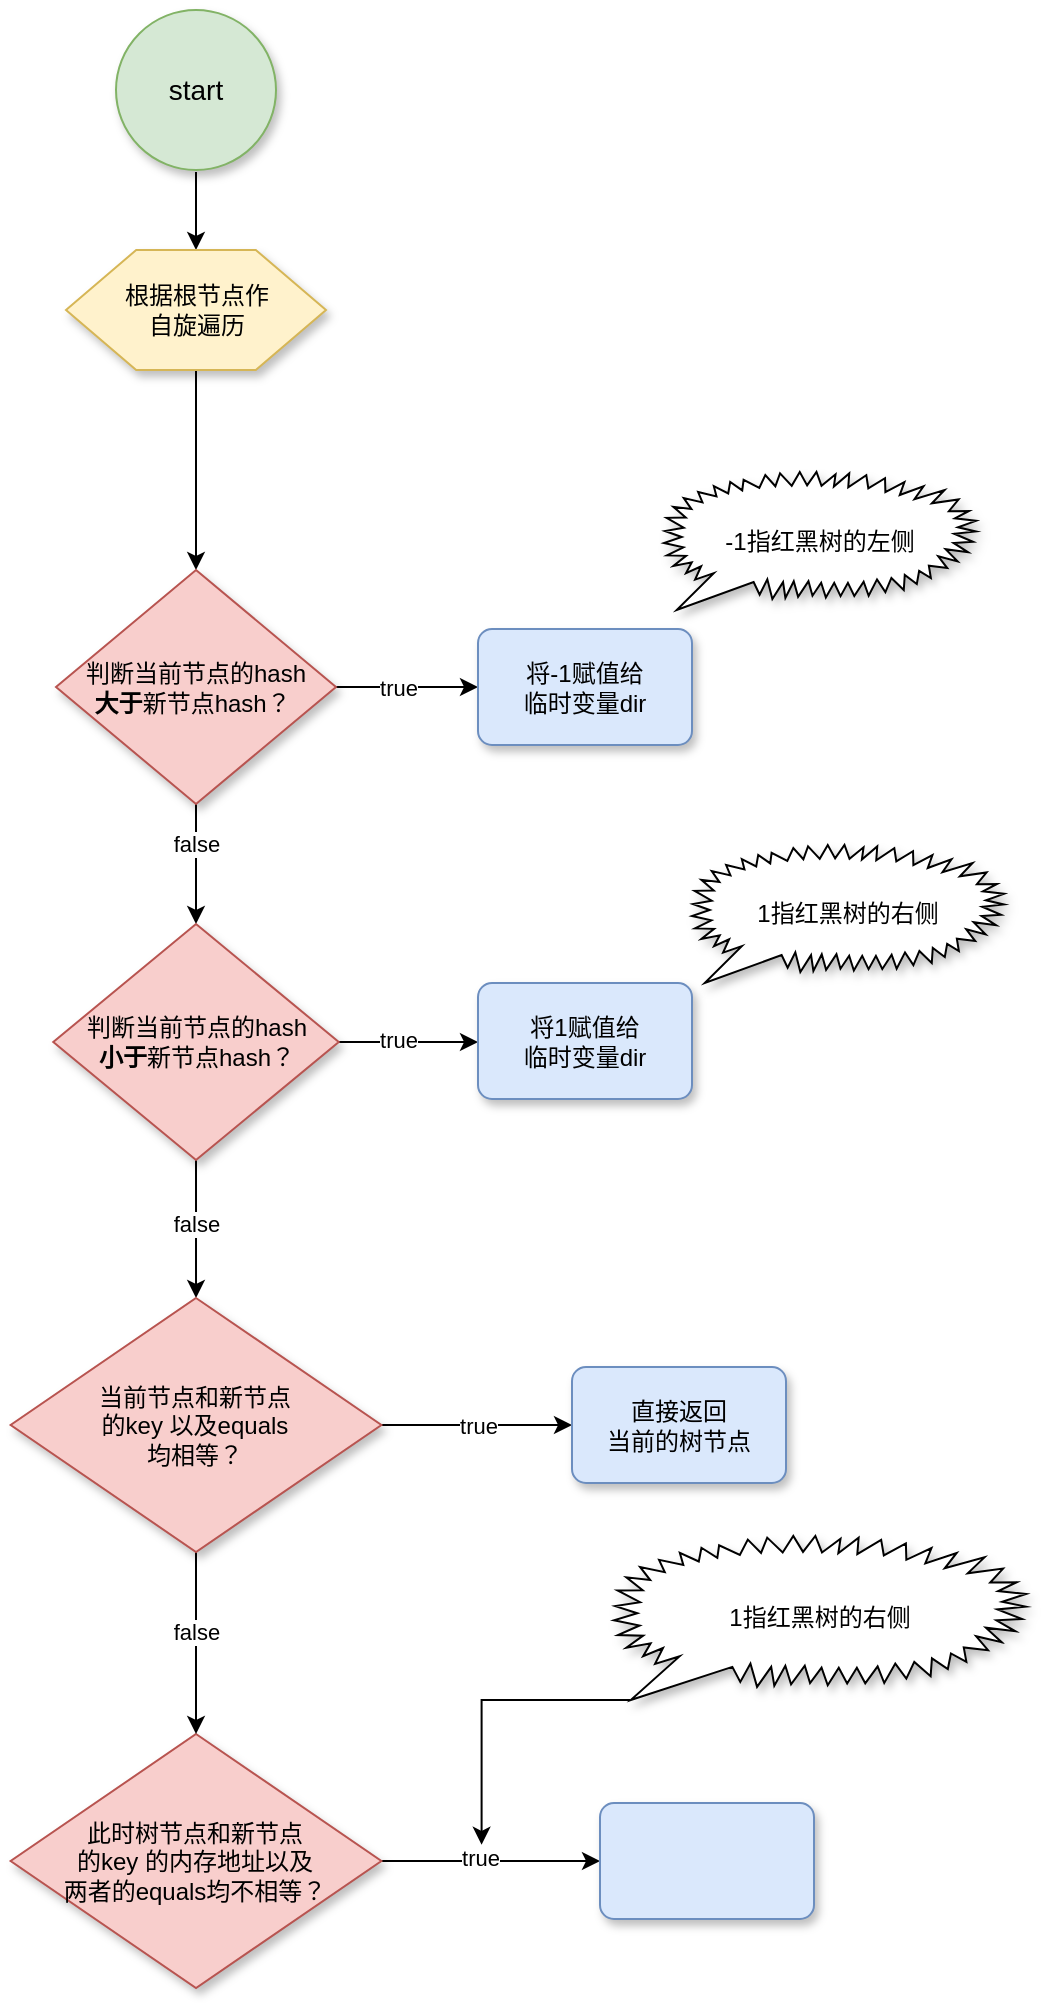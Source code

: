 <mxfile version="16.0.3" type="github">
  <diagram id="zdUhX8Ku0VIpOmGv64NR" name="第 1 页">
    <mxGraphModel dx="1038" dy="579" grid="0" gridSize="10" guides="1" tooltips="1" connect="1" arrows="1" fold="1" page="0" pageScale="1" pageWidth="827" pageHeight="1169" math="0" shadow="0">
      <root>
        <mxCell id="0" />
        <mxCell id="1" parent="0" />
        <mxCell id="jCqdZaaTeLMqU4wdfYjT-1" value="" style="edgeStyle=orthogonalEdgeStyle;rounded=0;orthogonalLoop=1;jettySize=auto;html=1;fontSize=12;fontColor=#000000;strokeColor=#000000;" edge="1" parent="1" source="jCqdZaaTeLMqU4wdfYjT-2" target="jCqdZaaTeLMqU4wdfYjT-4">
          <mxGeometry relative="1" as="geometry" />
        </mxCell>
        <mxCell id="jCqdZaaTeLMqU4wdfYjT-2" value="start" style="strokeWidth=1;html=1;shape=mxgraph.flowchart.start_2;whiteSpace=wrap;labelBorderColor=none;strokeColor=#82b366;perimeterSpacing=1;fillColor=#d5e8d4;shadow=1;fontSize=14;" vertex="1" parent="1">
          <mxGeometry x="400" y="40" width="80" height="80" as="geometry" />
        </mxCell>
        <mxCell id="jCqdZaaTeLMqU4wdfYjT-3" value="" style="edgeStyle=orthogonalEdgeStyle;rounded=0;orthogonalLoop=1;jettySize=auto;html=1;" edge="1" parent="1" source="jCqdZaaTeLMqU4wdfYjT-4" target="jCqdZaaTeLMqU4wdfYjT-14">
          <mxGeometry relative="1" as="geometry" />
        </mxCell>
        <mxCell id="jCqdZaaTeLMqU4wdfYjT-4" value="根据根节点作&lt;br&gt;自旋遍历" style="verticalLabelPosition=middle;verticalAlign=middle;html=1;shape=hexagon;perimeter=hexagonPerimeter2;arcSize=6;size=0.27;shadow=1;labelBorderColor=none;fontSize=12;strokeColor=#d6b656;strokeWidth=1;labelPosition=center;align=center;fillColor=#fff2cc;" vertex="1" parent="1">
          <mxGeometry x="375" y="160" width="130" height="60" as="geometry" />
        </mxCell>
        <mxCell id="jCqdZaaTeLMqU4wdfYjT-10" style="edgeStyle=orthogonalEdgeStyle;rounded=0;orthogonalLoop=1;jettySize=auto;html=1;exitX=1;exitY=0.5;exitDx=0;exitDy=0;exitPerimeter=0;entryX=0;entryY=0.5;entryDx=0;entryDy=0;" edge="1" parent="1" source="jCqdZaaTeLMqU4wdfYjT-14" target="jCqdZaaTeLMqU4wdfYjT-16">
          <mxGeometry relative="1" as="geometry" />
        </mxCell>
        <mxCell id="jCqdZaaTeLMqU4wdfYjT-11" value="true" style="edgeLabel;html=1;align=center;verticalAlign=middle;resizable=0;points=[];" vertex="1" connectable="0" parent="jCqdZaaTeLMqU4wdfYjT-10">
          <mxGeometry x="0.306" relative="1" as="geometry">
            <mxPoint x="-16" as="offset" />
          </mxGeometry>
        </mxCell>
        <mxCell id="jCqdZaaTeLMqU4wdfYjT-12" value="" style="edgeStyle=orthogonalEdgeStyle;rounded=0;orthogonalLoop=1;jettySize=auto;html=1;" edge="1" parent="1" source="jCqdZaaTeLMqU4wdfYjT-14" target="jCqdZaaTeLMqU4wdfYjT-21">
          <mxGeometry relative="1" as="geometry" />
        </mxCell>
        <mxCell id="jCqdZaaTeLMqU4wdfYjT-13" value="false" style="edgeLabel;html=1;align=center;verticalAlign=middle;resizable=0;points=[];" vertex="1" connectable="0" parent="jCqdZaaTeLMqU4wdfYjT-12">
          <mxGeometry x="0.283" y="-2" relative="1" as="geometry">
            <mxPoint x="2" y="-19" as="offset" />
          </mxGeometry>
        </mxCell>
        <mxCell id="jCqdZaaTeLMqU4wdfYjT-14" value="判断当前节点的hash&lt;br&gt;&lt;b&gt;大于&lt;/b&gt;新节点hash？&lt;span style=&quot;white-space: pre&quot;&gt;	&lt;/span&gt;" style="strokeWidth=1;html=1;shape=mxgraph.flowchart.decision;whiteSpace=wrap;fillColor=#f8cecc;strokeColor=#b85450;shadow=1;" vertex="1" parent="1">
          <mxGeometry x="370" y="320" width="140" height="117" as="geometry" />
        </mxCell>
        <mxCell id="jCqdZaaTeLMqU4wdfYjT-16" value="将-1赋值给&lt;br&gt;临时变量dir" style="rounded=1;whiteSpace=wrap;html=1;absoluteArcSize=1;arcSize=14;strokeWidth=1;fillColor=#dae8fc;strokeColor=#6c8ebf;shadow=1;" vertex="1" parent="1">
          <mxGeometry x="581" y="349.5" width="107" height="58" as="geometry" />
        </mxCell>
        <mxCell id="jCqdZaaTeLMqU4wdfYjT-62" style="edgeStyle=orthogonalEdgeStyle;rounded=0;orthogonalLoop=1;jettySize=auto;html=1;exitX=1;exitY=0.5;exitDx=0;exitDy=0;exitPerimeter=0;" edge="1" parent="1" source="jCqdZaaTeLMqU4wdfYjT-21" target="jCqdZaaTeLMqU4wdfYjT-61">
          <mxGeometry relative="1" as="geometry">
            <Array as="points">
              <mxPoint x="529" y="556" />
              <mxPoint x="529" y="556" />
            </Array>
          </mxGeometry>
        </mxCell>
        <mxCell id="jCqdZaaTeLMqU4wdfYjT-63" value="true" style="edgeLabel;html=1;align=center;verticalAlign=middle;resizable=0;points=[];" vertex="1" connectable="0" parent="jCqdZaaTeLMqU4wdfYjT-62">
          <mxGeometry x="0.69" y="1" relative="1" as="geometry">
            <mxPoint x="-30" as="offset" />
          </mxGeometry>
        </mxCell>
        <mxCell id="jCqdZaaTeLMqU4wdfYjT-74" style="edgeStyle=orthogonalEdgeStyle;rounded=0;orthogonalLoop=1;jettySize=auto;html=1;exitX=0.5;exitY=1;exitDx=0;exitDy=0;exitPerimeter=0;entryX=0.5;entryY=0;entryDx=0;entryDy=0;entryPerimeter=0;" edge="1" parent="1" source="jCqdZaaTeLMqU4wdfYjT-21" target="jCqdZaaTeLMqU4wdfYjT-73">
          <mxGeometry relative="1" as="geometry" />
        </mxCell>
        <mxCell id="jCqdZaaTeLMqU4wdfYjT-21" value="判断当前节点的hash&lt;br&gt;&lt;b&gt;小于&lt;/b&gt;新节点hash？&lt;span&gt;	&lt;/span&gt;" style="strokeWidth=1;html=1;shape=mxgraph.flowchart.decision;whiteSpace=wrap;fillColor=#f8cecc;strokeColor=#b85450;shadow=1;" vertex="1" parent="1">
          <mxGeometry x="368.63" y="497" width="142.75" height="118" as="geometry" />
        </mxCell>
        <mxCell id="jCqdZaaTeLMqU4wdfYjT-59" value="-1指红黑树的左侧" style="whiteSpace=wrap;html=1;shape=mxgraph.basic.loud_callout;strokeWidth=1;flipH=0;shadow=1;" vertex="1" parent="1">
          <mxGeometry x="674" y="271" width="156" height="69" as="geometry" />
        </mxCell>
        <mxCell id="jCqdZaaTeLMqU4wdfYjT-61" value="将1赋值给&lt;br&gt;临时变量dir" style="rounded=1;whiteSpace=wrap;html=1;absoluteArcSize=1;arcSize=14;strokeWidth=1;fillColor=#dae8fc;strokeColor=#6c8ebf;shadow=1;" vertex="1" parent="1">
          <mxGeometry x="581" y="526.5" width="107" height="58" as="geometry" />
        </mxCell>
        <mxCell id="jCqdZaaTeLMqU4wdfYjT-64" value="1指红黑树的右侧" style="whiteSpace=wrap;html=1;shape=mxgraph.basic.loud_callout;strokeWidth=1;flipH=0;shadow=1;" vertex="1" parent="1">
          <mxGeometry x="688" y="457.5" width="156" height="69" as="geometry" />
        </mxCell>
        <mxCell id="jCqdZaaTeLMqU4wdfYjT-81" value="" style="edgeStyle=orthogonalEdgeStyle;rounded=0;orthogonalLoop=1;jettySize=auto;html=1;" edge="1" parent="1" source="jCqdZaaTeLMqU4wdfYjT-67" target="jCqdZaaTeLMqU4wdfYjT-80">
          <mxGeometry relative="1" as="geometry" />
        </mxCell>
        <mxCell id="jCqdZaaTeLMqU4wdfYjT-67" value="此时树节点和新节点&lt;br&gt;的key 的内存地址以及&lt;br&gt;两者的equals均不相等？" style="strokeWidth=1;html=1;shape=mxgraph.flowchart.decision;whiteSpace=wrap;fillColor=#f8cecc;strokeColor=#b85450;shadow=1;" vertex="1" parent="1">
          <mxGeometry x="347.32" y="902" width="185.38" height="127" as="geometry" />
        </mxCell>
        <mxCell id="jCqdZaaTeLMqU4wdfYjT-72" value="false" style="edgeLabel;html=1;align=center;verticalAlign=middle;resizable=0;points=[];" vertex="1" connectable="0" parent="1">
          <mxGeometry x="440.01" y="647" as="geometry" />
        </mxCell>
        <mxCell id="jCqdZaaTeLMqU4wdfYjT-76" value="" style="edgeStyle=orthogonalEdgeStyle;rounded=0;orthogonalLoop=1;jettySize=auto;html=1;" edge="1" parent="1" source="jCqdZaaTeLMqU4wdfYjT-73" target="jCqdZaaTeLMqU4wdfYjT-75">
          <mxGeometry relative="1" as="geometry" />
        </mxCell>
        <mxCell id="jCqdZaaTeLMqU4wdfYjT-77" value="true" style="edgeLabel;html=1;align=center;verticalAlign=middle;resizable=0;points=[];" vertex="1" connectable="0" parent="jCqdZaaTeLMqU4wdfYjT-76">
          <mxGeometry x="0.706" y="-1" relative="1" as="geometry">
            <mxPoint x="-33" y="-1" as="offset" />
          </mxGeometry>
        </mxCell>
        <mxCell id="jCqdZaaTeLMqU4wdfYjT-78" value="" style="edgeStyle=orthogonalEdgeStyle;rounded=0;orthogonalLoop=1;jettySize=auto;html=1;" edge="1" parent="1" source="jCqdZaaTeLMqU4wdfYjT-73" target="jCqdZaaTeLMqU4wdfYjT-67">
          <mxGeometry relative="1" as="geometry" />
        </mxCell>
        <mxCell id="jCqdZaaTeLMqU4wdfYjT-73" value="当前节点和新节点&lt;br&gt;的key 以及equals&lt;br&gt;均相等？" style="strokeWidth=1;html=1;shape=mxgraph.flowchart.decision;whiteSpace=wrap;fillColor=#f8cecc;strokeColor=#b85450;shadow=1;" vertex="1" parent="1">
          <mxGeometry x="347.32" y="684" width="185.38" height="127" as="geometry" />
        </mxCell>
        <mxCell id="jCqdZaaTeLMqU4wdfYjT-75" value="直接返回&lt;br&gt;当前的树节点" style="rounded=1;whiteSpace=wrap;html=1;absoluteArcSize=1;arcSize=14;strokeWidth=1;fillColor=#dae8fc;strokeColor=#6c8ebf;shadow=1;" vertex="1" parent="1">
          <mxGeometry x="628" y="718.5" width="107" height="58" as="geometry" />
        </mxCell>
        <mxCell id="jCqdZaaTeLMqU4wdfYjT-79" value="false" style="edgeLabel;html=1;align=center;verticalAlign=middle;resizable=0;points=[];" vertex="1" connectable="0" parent="1">
          <mxGeometry x="440" y="851" as="geometry" />
        </mxCell>
        <mxCell id="jCqdZaaTeLMqU4wdfYjT-80" value="" style="rounded=1;whiteSpace=wrap;html=1;absoluteArcSize=1;arcSize=14;strokeWidth=1;fillColor=#dae8fc;strokeColor=#6c8ebf;shadow=1;" vertex="1" parent="1">
          <mxGeometry x="642" y="936.5" width="107" height="58" as="geometry" />
        </mxCell>
        <mxCell id="jCqdZaaTeLMqU4wdfYjT-82" value="true" style="edgeLabel;html=1;align=center;verticalAlign=middle;resizable=0;points=[];" vertex="1" connectable="0" parent="1">
          <mxGeometry x="581.0" y="824" as="geometry">
            <mxPoint x="1" y="140" as="offset" />
          </mxGeometry>
        </mxCell>
        <mxCell id="jCqdZaaTeLMqU4wdfYjT-85" style="edgeStyle=orthogonalEdgeStyle;rounded=0;orthogonalLoop=1;jettySize=auto;html=1;exitX=0.04;exitY=1;exitDx=0;exitDy=0;exitPerimeter=0;" edge="1" parent="1" source="jCqdZaaTeLMqU4wdfYjT-83">
          <mxGeometry relative="1" as="geometry">
            <mxPoint x="582.8" y="957.4" as="targetPoint" />
            <Array as="points">
              <mxPoint x="583" y="885" />
            </Array>
          </mxGeometry>
        </mxCell>
        <mxCell id="jCqdZaaTeLMqU4wdfYjT-83" value="1指红黑树的右侧" style="whiteSpace=wrap;html=1;shape=mxgraph.basic.loud_callout;strokeWidth=1;flipH=0;shadow=1;" vertex="1" parent="1">
          <mxGeometry x="649" y="803" width="206" height="82" as="geometry" />
        </mxCell>
      </root>
    </mxGraphModel>
  </diagram>
</mxfile>

